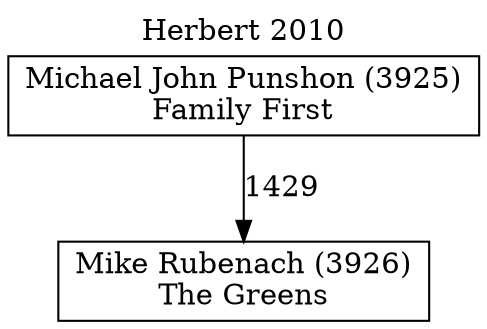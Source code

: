 // House preference flow
digraph "Mike Rubenach (3926)_Herbert_2010" {
	graph [label="Herbert 2010" labelloc=t mclimit=10]
	node [shape=box]
	"Michael John Punshon (3925)" [label="Michael John Punshon (3925)
Family First"]
	"Mike Rubenach (3926)" [label="Mike Rubenach (3926)
The Greens"]
	"Michael John Punshon (3925)" -> "Mike Rubenach (3926)" [label=1429]
}
